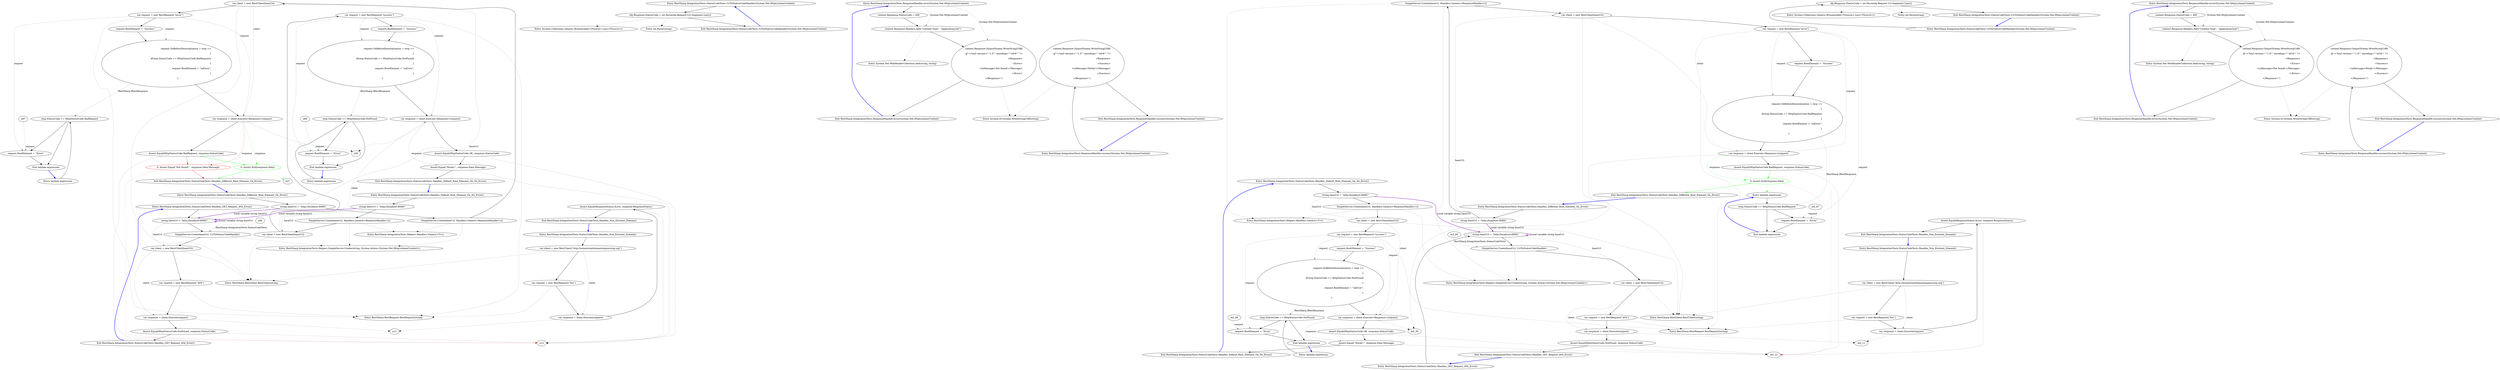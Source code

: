 digraph  {
n0 [label="Entry RestSharp.IntegrationTests.StatusCodeTests.Handles_GET_Request_404_Error()", span="10-10"];
n1 [label="string baseUrl = ''http://localhost:8080/''", span="12-12"];
n2 [label="SimpleServer.Create(baseUrl, UrlToStatusCodeHandler)", span="13-13"];
n3 [label="var client = new RestClient(baseUrl)", span="15-15"];
n8 [label="Entry RestSharp.IntegrationTests.Helpers.SimpleServer.Create(string, System.Action<System.Net.HttpListenerContext>)", span="12-12"];
n4 [label="var request = new RestRequest(''404'')", span="16-16"];
n5 [label="var response = client.Execute(request)", span="17-17"];
n9 [label="Entry RestSharp.RestClient.RestClient(string)", span="66-66"];
n10 [label="Entry RestSharp.RestRequest.RestRequest(string)", span="80-80"];
n6 [label="Assert.Equal(HttpStatusCode.NotFound, response.StatusCode)", span="19-19"];
n7 [label="Exit RestSharp.IntegrationTests.StatusCodeTests.Handles_GET_Request_404_Error()", span="10-10"];
n13 [label="Entry RestSharp.IntegrationTests.StatusCodeTests.UrlToStatusCodeHandler(System.Net.HttpListenerContext)", span="23-23"];
n14 [label="obj.Response.StatusCode = int.Parse(obj.Request.Url.Segments.Last())", span="25-25"];
n15 [label="Exit RestSharp.IntegrationTests.StatusCodeTests.UrlToStatusCodeHandler(System.Net.HttpListenerContext)", span="23-23"];
n16 [label="Entry System.Collections.Generic.IEnumerable<TSource>.Last<TSource>()", span="0-0"];
n17 [label="Entry int.Parse(string)", span="0-0"];
n18 [label="Entry RestSharp.IntegrationTests.StatusCodeTests.Handles_Non_Existent_Domain()", span="33-33"];
n19 [label="var client = new RestClient(''http://nonexistantdomainimguessing.org'')", span="35-35"];
n20 [label="var request = new RestRequest(''foo'')", span="36-36"];
n21 [label="var response = client.Execute(request)", span="37-37"];
n22 [label="Assert.Equal(ResponseStatus.Error, response.ResponseStatus)", span="38-38"];
n23 [label="Exit RestSharp.IntegrationTests.StatusCodeTests.Handles_Non_Existent_Domain()", span="33-33"];
n24 [label="Entry RestSharp.IntegrationTests.StatusCodeTests.Handles_Different_Root_Element_On_Error()", span="42-42"];
n25 [label="string baseUrl = ''http://localhost:8080/''", span="44-44"];
n26 [label="SimpleServer.Create(baseUrl, Handlers.Generic<ResponseHandler>())", span="45-45"];
n27 [label="var client = new RestClient(baseUrl)", span="47-47"];
n35 [label="Entry RestSharp.IntegrationTests.Helpers.Handlers.Generic<T>()", span="56-56"];
n28 [label="var request = new RestRequest(''error'')", span="48-48"];
n31 [label="var response = client.Execute<Response>(request)", span="58-58"];
n29 [label="request.RootElement = ''Success''", span="49-49"];
n30 [label="request.OnBeforeDeserialization = resp =>\r\n				{\r\n					if(resp.StatusCode == HttpStatusCode.BadRequest)\r\n					{\r\n						request.RootElement = ''\\nError'';\r\n					}\r\n				}", span="50-56"];
n39 [label="request.RootElement = ''Error''", span="54-54"];
n38 [label="resp.StatusCode == HttpStatusCode.BadRequest", span="52-52"];
n32 [label="Assert.Equal(HttpStatusCode.BadRequest, response.StatusCode)", span="60-60"];
n33 [color=red, community=0, label="0: Assert.Equal(''Not found!'', response.Data.Message)", span="61-61"];
d33 [color=green, community=0, label="0: Assert.Null(response.Data)", span="61-61"];
n34 [label="Exit RestSharp.IntegrationTests.StatusCodeTests.Handles_Different_Root_Element_On_Error()", span="42-42"];
n37 [label="Entry lambda expression", span="50-56"];
n40 [label="Exit lambda expression", span="50-56"];
n41 [label="Entry RestSharp.IntegrationTests.StatusCodeTests.Handles_Default_Root_Element_On_No_Error()", span="66-66"];
n42 [label="string baseUrl = ''http://localhost:8080/''", span="68-68"];
n43 [label="SimpleServer.Create(baseUrl, Handlers.Generic<ResponseHandler>())", span="69-69"];
n44 [label="var client = new RestClient(baseUrl)", span="71-71"];
n45 [label="var request = new RestRequest(''success'')", span="72-72"];
n48 [label="var response = client.Execute<Response>(request)", span="82-82"];
n46 [label="request.RootElement = ''Success''", span="73-73"];
n47 [label="request.OnBeforeDeserialization = resp =>\r\n				{\r\n					if(resp.StatusCode == HttpStatusCode.NotFound)\r\n					{\r\n						request.RootElement = ''\\nError'';\r\n					}\r\n				}", span="74-80"];
n54 [label="request.RootElement = ''Error''", span="78-78"];
n53 [label="resp.StatusCode == HttpStatusCode.NotFound", span="76-76"];
n49 [label="Assert.Equal(HttpStatusCode.OK, response.StatusCode)", span="84-84"];
n50 [label="Assert.Equal(''Works!'', response.Data.Message)", span="85-85"];
n51 [label="Exit RestSharp.IntegrationTests.StatusCodeTests.Handles_Default_Root_Element_On_No_Error()", span="66-66"];
n52 [label="Entry lambda expression", span="74-80"];
n55 [label="Exit lambda expression", span="74-80"];
n56 [label="Entry RestSharp.IntegrationTests.ResponseHandler.error(System.Net.HttpListenerContext)", span="92-92"];
n57 [label="context.Response.StatusCode = 400", span="94-94"];
n58 [label="context.Response.Headers.Add(''Content-Type'', ''application/xml'')", span="95-95"];
n59 [label="context.Response.OutputStream.WriteStringUtf8(\r\n@''<?xml version=''''1.0'''' encoding=''''utf-8'''' ?>\r\n<Response>\r\n	<Error>\r\n		<\\nMessage>Not found!</Message>\r\n	</Error>\r\n</Response>'')", span="96-102"];
n61 [label="Entry System.Net.WebHeaderCollection.Add(string, string)", span="0-0"];
n60 [label="Exit RestSharp.IntegrationTests.ResponseHandler.error(System.Net.HttpListenerContext)", span="92-92"];
n62 [label="Entry System.IO.Stream.WriteStringUtf8(string)", span="7-7"];
n63 [label="Entry RestSharp.IntegrationTests.ResponseHandler.success(System.Net.HttpListenerContext)", span="104-104"];
n64 [label="context.Response.OutputStream.WriteStringUtf8(\r\n@''<?xml version=''''1.0'''' encoding=''''utf-8'''' ?>\r\n<Response>\r\n	<Success>\r\n		<\\nMessage>Works!</Message>\r\n	</Success>\r\n</Response>'')", span="106-112"];
n65 [label="Exit RestSharp.IntegrationTests.ResponseHandler.success(System.Net.HttpListenerContext)", span="104-104"];
m0_41 [cluster="RestSharp.IntegrationTests.StatusCodeTests.Handles_Default_Root_Element_On_No_Error()", file="StatusCodeTests.cs", label="Entry RestSharp.IntegrationTests.StatusCodeTests.Handles_Default_Root_Element_On_No_Error()", span="66-66"];
m0_42 [cluster="RestSharp.IntegrationTests.StatusCodeTests.Handles_Default_Root_Element_On_No_Error()", file="StatusCodeTests.cs", label="string baseUrl = ''http://localhost:8080/''", span="68-68"];
m0_43 [cluster="RestSharp.IntegrationTests.StatusCodeTests.Handles_Default_Root_Element_On_No_Error()", file="StatusCodeTests.cs", label="SimpleServer.Create(baseUrl, Handlers.Generic<ResponseHandler>())", span="69-69"];
m0_44 [cluster="RestSharp.IntegrationTests.StatusCodeTests.Handles_Default_Root_Element_On_No_Error()", file="StatusCodeTests.cs", label="var client = new RestClient(baseUrl)", span="71-71"];
m0_45 [cluster="RestSharp.IntegrationTests.StatusCodeTests.Handles_Default_Root_Element_On_No_Error()", file="StatusCodeTests.cs", label="var request = new RestRequest(''success'')", span="72-72"];
m0_48 [cluster="RestSharp.IntegrationTests.StatusCodeTests.Handles_Default_Root_Element_On_No_Error()", file="StatusCodeTests.cs", label="var response = client.Execute<Response>(request)", span="82-82"];
m0_46 [cluster="RestSharp.IntegrationTests.StatusCodeTests.Handles_Default_Root_Element_On_No_Error()", file="StatusCodeTests.cs", label="request.RootElement = ''Success''", span="73-73"];
m0_47 [cluster="RestSharp.IntegrationTests.StatusCodeTests.Handles_Default_Root_Element_On_No_Error()", file="StatusCodeTests.cs", label="request.OnBeforeDeserialization = resp =>\r\n				{\r\n					if(resp.StatusCode == HttpStatusCode.NotFound)\r\n					{\r\n						request.RootElement = ''\\nError'';\r\n					}\r\n				}", span="74-80"];
m0_49 [cluster="RestSharp.IntegrationTests.StatusCodeTests.Handles_Default_Root_Element_On_No_Error()", file="StatusCodeTests.cs", label="Assert.Equal(HttpStatusCode.OK, response.StatusCode)", span="84-84"];
m0_50 [cluster="RestSharp.IntegrationTests.StatusCodeTests.Handles_Default_Root_Element_On_No_Error()", file="StatusCodeTests.cs", label="Assert.Equal(''Works!'', response.Data.Message)", span="85-85"];
m0_51 [cluster="RestSharp.IntegrationTests.StatusCodeTests.Handles_Default_Root_Element_On_No_Error()", file="StatusCodeTests.cs", label="Exit RestSharp.IntegrationTests.StatusCodeTests.Handles_Default_Root_Element_On_No_Error()", span="66-66"];
m0_16 [cluster="System.Collections.Generic.IEnumerable<TSource>.Last<TSource>()", file="StatusCodeTests.cs", label="Entry System.Collections.Generic.IEnumerable<TSource>.Last<TSource>()", span="0-0"];
m0_17 [cluster="int.Parse(string)", file="StatusCodeTests.cs", label="Entry int.Parse(string)", span="0-0"];
m0_35 [cluster="RestSharp.IntegrationTests.Helpers.Handlers.Generic<T>()", file="StatusCodeTests.cs", label="Entry RestSharp.IntegrationTests.Helpers.Handlers.Generic<T>()", span="56-56"];
m0_8 [cluster="RestSharp.IntegrationTests.Helpers.SimpleServer.Create(string, System.Action<System.Net.HttpListenerContext>)", file="StatusCodeTests.cs", label="Entry RestSharp.IntegrationTests.Helpers.SimpleServer.Create(string, System.Action<System.Net.HttpListenerContext>)", span="12-12"];
m0_18 [cluster="RestSharp.IntegrationTests.StatusCodeTests.Handles_Non_Existent_Domain()", file="StatusCodeTests.cs", label="Entry RestSharp.IntegrationTests.StatusCodeTests.Handles_Non_Existent_Domain()", span="33-33"];
m0_19 [cluster="RestSharp.IntegrationTests.StatusCodeTests.Handles_Non_Existent_Domain()", file="StatusCodeTests.cs", label="var client = new RestClient(''http://nonexistantdomainimguessing.org'')", span="35-35"];
m0_20 [cluster="RestSharp.IntegrationTests.StatusCodeTests.Handles_Non_Existent_Domain()", file="StatusCodeTests.cs", label="var request = new RestRequest(''foo'')", span="36-36"];
m0_21 [cluster="RestSharp.IntegrationTests.StatusCodeTests.Handles_Non_Existent_Domain()", file="StatusCodeTests.cs", label="var response = client.Execute(request)", span="37-37"];
m0_22 [cluster="RestSharp.IntegrationTests.StatusCodeTests.Handles_Non_Existent_Domain()", file="StatusCodeTests.cs", label="Assert.Equal(ResponseStatus.Error, response.ResponseStatus)", span="38-38"];
m0_23 [cluster="RestSharp.IntegrationTests.StatusCodeTests.Handles_Non_Existent_Domain()", file="StatusCodeTests.cs", label="Exit RestSharp.IntegrationTests.StatusCodeTests.Handles_Non_Existent_Domain()", span="33-33"];
m0_24 [cluster="RestSharp.IntegrationTests.StatusCodeTests.Handles_Different_Root_Element_On_Error()", file="StatusCodeTests.cs", label="Entry RestSharp.IntegrationTests.StatusCodeTests.Handles_Different_Root_Element_On_Error()", span="42-42"];
m0_25 [cluster="RestSharp.IntegrationTests.StatusCodeTests.Handles_Different_Root_Element_On_Error()", file="StatusCodeTests.cs", label="string baseUrl = ''http://localhost:8080/''", span="44-44"];
m0_26 [cluster="RestSharp.IntegrationTests.StatusCodeTests.Handles_Different_Root_Element_On_Error()", file="StatusCodeTests.cs", label="SimpleServer.Create(baseUrl, Handlers.Generic<ResponseHandler>())", span="45-45"];
m0_27 [cluster="RestSharp.IntegrationTests.StatusCodeTests.Handles_Different_Root_Element_On_Error()", file="StatusCodeTests.cs", label="var client = new RestClient(baseUrl)", span="47-47"];
m0_28 [cluster="RestSharp.IntegrationTests.StatusCodeTests.Handles_Different_Root_Element_On_Error()", file="StatusCodeTests.cs", label="var request = new RestRequest(''error'')", span="48-48"];
m0_31 [cluster="RestSharp.IntegrationTests.StatusCodeTests.Handles_Different_Root_Element_On_Error()", file="StatusCodeTests.cs", label="var response = client.Execute<Response>(request)", span="58-58"];
m0_29 [cluster="RestSharp.IntegrationTests.StatusCodeTests.Handles_Different_Root_Element_On_Error()", file="StatusCodeTests.cs", label="request.RootElement = ''Success''", span="49-49"];
m0_30 [cluster="RestSharp.IntegrationTests.StatusCodeTests.Handles_Different_Root_Element_On_Error()", file="StatusCodeTests.cs", label="request.OnBeforeDeserialization = resp =>\r\n				{\r\n					if(resp.StatusCode == HttpStatusCode.BadRequest)\r\n					{\r\n						request.RootElement = ''\\nError'';\r\n					}\r\n				}", span="50-56"];
m0_32 [cluster="RestSharp.IntegrationTests.StatusCodeTests.Handles_Different_Root_Element_On_Error()", file="StatusCodeTests.cs", label="Assert.Equal(HttpStatusCode.BadRequest, response.StatusCode)", span="60-60"];
m0_33 [cluster="RestSharp.IntegrationTests.StatusCodeTests.Handles_Different_Root_Element_On_Error()", color=green, community=0, file="StatusCodeTests.cs", label="0: Assert.Null(response.Data)", span="61-61"];
m0_34 [cluster="RestSharp.IntegrationTests.StatusCodeTests.Handles_Different_Root_Element_On_Error()", file="StatusCodeTests.cs", label="Exit RestSharp.IntegrationTests.StatusCodeTests.Handles_Different_Root_Element_On_Error()", span="42-42"];
m0_56 [cluster="RestSharp.IntegrationTests.ResponseHandler.error(System.Net.HttpListenerContext)", file="StatusCodeTests.cs", label="Entry RestSharp.IntegrationTests.ResponseHandler.error(System.Net.HttpListenerContext)", span="92-92"];
m0_57 [cluster="RestSharp.IntegrationTests.ResponseHandler.error(System.Net.HttpListenerContext)", file="StatusCodeTests.cs", label="context.Response.StatusCode = 400", span="94-94"];
m0_58 [cluster="RestSharp.IntegrationTests.ResponseHandler.error(System.Net.HttpListenerContext)", file="StatusCodeTests.cs", label="context.Response.Headers.Add(''Content-Type'', ''application/xml'')", span="95-95"];
m0_59 [cluster="RestSharp.IntegrationTests.ResponseHandler.error(System.Net.HttpListenerContext)", file="StatusCodeTests.cs", label="context.Response.OutputStream.WriteStringUtf8(\r\n@''<?xml version=''''1.0'''' encoding=''''utf-8'''' ?>\r\n<Response>\r\n	<Error>\r\n		<\\nMessage>Not found!</Message>\r\n	</Error>\r\n</Response>'')", span="96-102"];
m0_60 [cluster="RestSharp.IntegrationTests.ResponseHandler.error(System.Net.HttpListenerContext)", file="StatusCodeTests.cs", label="Exit RestSharp.IntegrationTests.ResponseHandler.error(System.Net.HttpListenerContext)", span="92-92"];
m0_62 [cluster="System.IO.Stream.WriteStringUtf8(string)", file="StatusCodeTests.cs", label="Entry System.IO.Stream.WriteStringUtf8(string)", span="7-7"];
m0_10 [cluster="RestSharp.RestRequest.RestRequest(string)", file="StatusCodeTests.cs", label="Entry RestSharp.RestRequest.RestRequest(string)", span="80-80"];
m0_61 [cluster="System.Net.WebHeaderCollection.Add(string, string)", file="StatusCodeTests.cs", label="Entry System.Net.WebHeaderCollection.Add(string, string)", span="0-0"];
m0_0 [cluster="RestSharp.IntegrationTests.StatusCodeTests.Handles_GET_Request_404_Error()", file="StatusCodeTests.cs", label="Entry RestSharp.IntegrationTests.StatusCodeTests.Handles_GET_Request_404_Error()", span="10-10"];
m0_1 [cluster="RestSharp.IntegrationTests.StatusCodeTests.Handles_GET_Request_404_Error()", file="StatusCodeTests.cs", label="string baseUrl = ''http://localhost:8080/''", span="12-12"];
m0_2 [cluster="RestSharp.IntegrationTests.StatusCodeTests.Handles_GET_Request_404_Error()", file="StatusCodeTests.cs", label="SimpleServer.Create(baseUrl, UrlToStatusCodeHandler)", span="13-13"];
m0_3 [cluster="RestSharp.IntegrationTests.StatusCodeTests.Handles_GET_Request_404_Error()", file="StatusCodeTests.cs", label="var client = new RestClient(baseUrl)", span="15-15"];
m0_4 [cluster="RestSharp.IntegrationTests.StatusCodeTests.Handles_GET_Request_404_Error()", file="StatusCodeTests.cs", label="var request = new RestRequest(''404'')", span="16-16"];
m0_5 [cluster="RestSharp.IntegrationTests.StatusCodeTests.Handles_GET_Request_404_Error()", file="StatusCodeTests.cs", label="var response = client.Execute(request)", span="17-17"];
m0_6 [cluster="RestSharp.IntegrationTests.StatusCodeTests.Handles_GET_Request_404_Error()", file="StatusCodeTests.cs", label="Assert.Equal(HttpStatusCode.NotFound, response.StatusCode)", span="19-19"];
m0_7 [cluster="RestSharp.IntegrationTests.StatusCodeTests.Handles_GET_Request_404_Error()", file="StatusCodeTests.cs", label="Exit RestSharp.IntegrationTests.StatusCodeTests.Handles_GET_Request_404_Error()", span="10-10"];
m0_63 [cluster="RestSharp.IntegrationTests.ResponseHandler.success(System.Net.HttpListenerContext)", file="StatusCodeTests.cs", label="Entry RestSharp.IntegrationTests.ResponseHandler.success(System.Net.HttpListenerContext)", span="104-104"];
m0_64 [cluster="RestSharp.IntegrationTests.ResponseHandler.success(System.Net.HttpListenerContext)", file="StatusCodeTests.cs", label="context.Response.OutputStream.WriteStringUtf8(\r\n@''<?xml version=''''1.0'''' encoding=''''utf-8'''' ?>\r\n<Response>\r\n	<Success>\r\n		<\\nMessage>Works!</Message>\r\n	</Success>\r\n</Response>'')", span="106-112"];
m0_65 [cluster="RestSharp.IntegrationTests.ResponseHandler.success(System.Net.HttpListenerContext)", file="StatusCodeTests.cs", label="Exit RestSharp.IntegrationTests.ResponseHandler.success(System.Net.HttpListenerContext)", span="104-104"];
m0_13 [cluster="RestSharp.IntegrationTests.StatusCodeTests.UrlToStatusCodeHandler(System.Net.HttpListenerContext)", file="StatusCodeTests.cs", label="Entry RestSharp.IntegrationTests.StatusCodeTests.UrlToStatusCodeHandler(System.Net.HttpListenerContext)", span="23-23"];
m0_14 [cluster="RestSharp.IntegrationTests.StatusCodeTests.UrlToStatusCodeHandler(System.Net.HttpListenerContext)", file="StatusCodeTests.cs", label="obj.Response.StatusCode = int.Parse(obj.Request.Url.Segments.Last())", span="25-25"];
m0_15 [cluster="RestSharp.IntegrationTests.StatusCodeTests.UrlToStatusCodeHandler(System.Net.HttpListenerContext)", file="StatusCodeTests.cs", label="Exit RestSharp.IntegrationTests.StatusCodeTests.UrlToStatusCodeHandler(System.Net.HttpListenerContext)", span="23-23"];
m0_52 [cluster="lambda expression", file="StatusCodeTests.cs", label="Entry lambda expression", span="74-80"];
m0_39 [cluster="lambda expression", file="StatusCodeTests.cs", label="request.RootElement = ''Error''", span="54-54"];
m0_38 [cluster="lambda expression", file="StatusCodeTests.cs", label="resp.StatusCode == HttpStatusCode.BadRequest", span="52-52"];
m0_37 [cluster="lambda expression", file="StatusCodeTests.cs", label="Entry lambda expression", span="50-56"];
m0_40 [cluster="lambda expression", file="StatusCodeTests.cs", label="Exit lambda expression", span="50-56"];
m0_54 [cluster="lambda expression", file="StatusCodeTests.cs", label="request.RootElement = ''Error''", span="78-78"];
m0_53 [cluster="lambda expression", file="StatusCodeTests.cs", label="resp.StatusCode == HttpStatusCode.NotFound", span="76-76"];
m0_55 [cluster="lambda expression", file="StatusCodeTests.cs", label="Exit lambda expression", span="74-80"];
m0_9 [cluster="RestSharp.RestClient.RestClient(string)", file="StatusCodeTests.cs", label="Entry RestSharp.RestClient.RestClient(string)", span="66-66"];
n11;
n12;
n36;
d37;
m0_36;
m0_12;
m0_11;
n66;
n67;
n68;
m0_66;
m0_67;
m0_68;
n0 -> n1  [key=0, style=solid];
n1 -> n1  [color=darkorchid, key=3, label="Local variable string baseUrl", style=bold];
n1 -> n2  [key=0, style=solid];
n1 -> n3  [color=darkseagreen4, key=1, label=baseUrl, style=dashed];
n2 -> n3  [key=0, style=solid];
n2 -> n8  [key=2, style=dotted];
n3 -> n4  [key=0, style=solid];
n3 -> n5  [color=darkseagreen4, key=1, label=client, style=dashed];
n3 -> n9  [key=2, style=dotted];
n4 -> n5  [key=0, style=solid];
n4 -> n10  [key=2, style=dotted];
n5 -> n6  [key=0, style=solid];
n5 -> n11  [key=2, style=dotted];
n6 -> n7  [key=0, style=solid];
n6 -> n12  [key=2, style=dotted];
n7 -> n0  [color=blue, key=0, style=bold];
n13 -> n14  [key=0, style=solid];
n14 -> n15  [key=0, style=solid];
n14 -> n16  [key=2, style=dotted];
n14 -> n17  [key=2, style=dotted];
n15 -> n13  [color=blue, key=0, style=bold];
n18 -> n19  [key=0, style=solid];
n19 -> n9  [key=2, style=dotted];
n19 -> n20  [key=0, style=solid];
n19 -> n21  [color=darkseagreen4, key=1, label=client, style=dashed];
n20 -> n10  [key=2, style=dotted];
n20 -> n21  [key=0, style=solid];
n21 -> n11  [key=2, style=dotted];
n21 -> n22  [key=0, style=solid];
n22 -> n12  [key=2, style=dotted];
n22 -> n23  [key=0, style=solid];
n23 -> n18  [color=blue, key=0, style=bold];
n24 -> n25  [key=0, style=solid];
n25 -> n1  [color=darkorchid, key=3, label="Local variable string baseUrl", style=bold];
n25 -> n26  [key=0, style=solid];
n25 -> n27  [color=darkseagreen4, key=1, label=baseUrl, style=dashed];
n26 -> n8  [key=2, style=dotted];
n26 -> n27  [key=0, style=solid];
n26 -> n35  [key=2, style=dotted];
n27 -> n9  [key=2, style=dotted];
n27 -> n28  [key=0, style=solid];
n27 -> n31  [color=darkseagreen4, key=1, label=client, style=dashed];
n28 -> n10  [key=2, style=dotted];
n28 -> n29  [key=0, style=solid];
n28 -> n30  [color=darkseagreen4, key=1, label=request, style=dashed];
n28 -> n31  [color=darkseagreen4, key=1, label=request, style=dashed];
n28 -> n39  [color=darkseagreen4, key=1, label=request, style=dashed];
n31 -> n32  [key=0, style=solid];
n31 -> n33  [color=red, key=1, label=response, style=dashed];
n31 -> d33  [color=green, key=1, label=response, style=dashed];
n31 -> n36  [key=2, style=dotted];
n29 -> n30  [key=0, style=solid];
n30 -> n31  [key=0, style=solid];
n30 -> n38  [color=darkseagreen4, key=1, label="RestSharp.IRestResponse", style=dashed];
n39 -> n40  [key=0, style=solid];
n38 -> n39  [key=0, style=solid];
n38 -> n40  [key=0, style=solid];
n32 -> n12  [key=2, style=dotted];
n32 -> n33  [color=red, key=0, style=solid];
n32 -> d33  [color=green, key=0, style=solid];
n33 -> n12  [color=red, key=2, style=dotted];
n33 -> n34  [color=red, key=0, style=solid];
d33 -> n34  [color=green, key=0, style=solid];
d33 -> d37  [color=green, key=2, style=dotted];
n34 -> n24  [color=blue, key=0, style=bold];
n37 -> n38  [key=0, style=solid];
n40 -> n37  [color=blue, key=0, style=bold];
n41 -> n42  [key=0, style=solid];
n42 -> n1  [color=darkorchid, key=3, label="Local variable string baseUrl", style=bold];
n42 -> n43  [key=0, style=solid];
n42 -> n44  [color=darkseagreen4, key=1, label=baseUrl, style=dashed];
n43 -> n8  [key=2, style=dotted];
n43 -> n35  [key=2, style=dotted];
n43 -> n44  [key=0, style=solid];
n44 -> n9  [key=2, style=dotted];
n44 -> n45  [key=0, style=solid];
n44 -> n48  [color=darkseagreen4, key=1, label=client, style=dashed];
n45 -> n10  [key=2, style=dotted];
n45 -> n46  [key=0, style=solid];
n45 -> n47  [color=darkseagreen4, key=1, label=request, style=dashed];
n45 -> n48  [color=darkseagreen4, key=1, label=request, style=dashed];
n45 -> n54  [color=darkseagreen4, key=1, label=request, style=dashed];
n48 -> n36  [key=2, style=dotted];
n48 -> n49  [key=0, style=solid];
n48 -> n50  [color=darkseagreen4, key=1, label=response, style=dashed];
n46 -> n47  [key=0, style=solid];
n47 -> n48  [key=0, style=solid];
n47 -> n53  [color=darkseagreen4, key=1, label="RestSharp.IRestResponse", style=dashed];
n54 -> n55  [key=0, style=solid];
n53 -> n54  [key=0, style=solid];
n53 -> n55  [key=0, style=solid];
n49 -> n12  [key=2, style=dotted];
n49 -> n50  [key=0, style=solid];
n50 -> n12  [key=2, style=dotted];
n50 -> n51  [key=0, style=solid];
n51 -> n41  [color=blue, key=0, style=bold];
n52 -> n53  [key=0, style=solid];
n55 -> n52  [color=blue, key=0, style=bold];
n56 -> n57  [key=0, style=solid];
n56 -> n58  [color=darkseagreen4, key=1, label="System.Net.HttpListenerContext", style=dashed];
n56 -> n59  [color=darkseagreen4, key=1, label="System.Net.HttpListenerContext", style=dashed];
n57 -> n58  [key=0, style=solid];
n58 -> n59  [key=0, style=solid];
n58 -> n61  [key=2, style=dotted];
n59 -> n60  [key=0, style=solid];
n59 -> n62  [key=2, style=dotted];
n60 -> n56  [color=blue, key=0, style=bold];
n63 -> n64  [key=0, style=solid];
n64 -> n62  [key=2, style=dotted];
n64 -> n65  [key=0, style=solid];
n65 -> n63  [color=blue, key=0, style=bold];
m0_41 -> m0_42  [key=0, style=solid];
m0_42 -> m0_1  [color=darkorchid, key=3, label="Local variable string baseUrl", style=bold];
m0_42 -> m0_43  [key=0, style=solid];
m0_42 -> m0_44  [color=darkseagreen4, key=1, label=baseUrl, style=dashed];
m0_43 -> m0_8  [key=2, style=dotted];
m0_43 -> m0_35  [key=2, style=dotted];
m0_43 -> m0_44  [key=0, style=solid];
m0_44 -> m0_9  [key=2, style=dotted];
m0_44 -> m0_45  [key=0, style=solid];
m0_44 -> m0_48  [color=darkseagreen4, key=1, label=client, style=dashed];
m0_45 -> m0_10  [key=2, style=dotted];
m0_45 -> m0_46  [key=0, style=solid];
m0_45 -> m0_47  [color=darkseagreen4, key=1, label=request, style=dashed];
m0_45 -> m0_48  [color=darkseagreen4, key=1, label=request, style=dashed];
m0_45 -> m0_54  [color=darkseagreen4, key=1, label=request, style=dashed];
m0_48 -> m0_36  [key=2, style=dotted];
m0_48 -> m0_49  [key=0, style=solid];
m0_48 -> m0_50  [color=darkseagreen4, key=1, label=response, style=dashed];
m0_46 -> m0_47  [key=0, style=solid];
m0_47 -> m0_48  [key=0, style=solid];
m0_47 -> m0_53  [color=darkseagreen4, key=1, label="RestSharp.IRestResponse", style=dashed];
m0_49 -> m0_12  [key=2, style=dotted];
m0_49 -> m0_50  [key=0, style=solid];
m0_50 -> m0_12  [key=2, style=dotted];
m0_50 -> m0_51  [key=0, style=solid];
m0_51 -> m0_41  [color=blue, key=0, style=bold];
m0_18 -> m0_19  [key=0, style=solid];
m0_19 -> m0_9  [key=2, style=dotted];
m0_19 -> m0_20  [key=0, style=solid];
m0_19 -> m0_21  [color=darkseagreen4, key=1, label=client, style=dashed];
m0_20 -> m0_10  [key=2, style=dotted];
m0_20 -> m0_21  [key=0, style=solid];
m0_21 -> m0_11  [key=2, style=dotted];
m0_21 -> m0_22  [key=0, style=solid];
m0_22 -> m0_12  [key=2, style=dotted];
m0_22 -> m0_23  [key=0, style=solid];
m0_23 -> m0_18  [color=blue, key=0, style=bold];
m0_24 -> m0_25  [key=0, style=solid];
m0_25 -> m0_1  [color=darkorchid, key=3, label="Local variable string baseUrl", style=bold];
m0_25 -> m0_26  [key=0, style=solid];
m0_25 -> m0_27  [color=darkseagreen4, key=1, label=baseUrl, style=dashed];
m0_26 -> m0_8  [key=2, style=dotted];
m0_26 -> m0_27  [key=0, style=solid];
m0_26 -> m0_35  [key=2, style=dotted];
m0_27 -> m0_9  [key=2, style=dotted];
m0_27 -> m0_28  [key=0, style=solid];
m0_27 -> m0_31  [color=darkseagreen4, key=1, label=client, style=dashed];
m0_28 -> m0_10  [key=2, style=dotted];
m0_28 -> m0_29  [key=0, style=solid];
m0_28 -> m0_30  [color=darkseagreen4, key=1, label=request, style=dashed];
m0_28 -> m0_31  [color=darkseagreen4, key=1, label=request, style=dashed];
m0_28 -> m0_39  [color=darkseagreen4, key=1, label=request, style=dashed];
m0_31 -> m0_32  [key=0, style=solid];
m0_31 -> m0_33  [color=green, key=1, label=response, style=dashed];
m0_31 -> m0_36  [key=2, style=dotted];
m0_29 -> m0_30  [key=0, style=solid];
m0_30 -> m0_31  [key=0, style=solid];
m0_30 -> m0_38  [color=darkseagreen4, key=1, label="RestSharp.IRestResponse", style=dashed];
m0_32 -> m0_12  [key=2, style=dotted];
m0_32 -> m0_33  [color=green, key=0, style=solid];
m0_33 -> m0_12  [color=red, key=2, style=dotted];
m0_33 -> m0_34  [color=green, key=0, style=solid];
m0_33 -> m0_37  [color=green, key=2, style=dotted];
m0_34 -> m0_24  [color=blue, key=0, style=bold];
m0_56 -> m0_57  [key=0, style=solid];
m0_56 -> m0_58  [color=darkseagreen4, key=1, label="System.Net.HttpListenerContext", style=dashed];
m0_56 -> m0_59  [color=darkseagreen4, key=1, label="System.Net.HttpListenerContext", style=dashed];
m0_57 -> m0_58  [key=0, style=solid];
m0_58 -> m0_59  [key=0, style=solid];
m0_58 -> m0_61  [key=2, style=dotted];
m0_59 -> m0_60  [key=0, style=solid];
m0_59 -> m0_62  [key=2, style=dotted];
m0_60 -> m0_56  [color=blue, key=0, style=bold];
m0_0 -> m0_1  [key=0, style=solid];
m0_1 -> m0_1  [color=darkorchid, key=3, label="Local variable string baseUrl", style=bold];
m0_1 -> m0_2  [key=0, style=solid];
m0_1 -> m0_3  [color=darkseagreen4, key=1, label=baseUrl, style=dashed];
m0_2 -> m0_3  [key=0, style=solid];
m0_2 -> m0_8  [key=2, style=dotted];
m0_3 -> m0_4  [key=0, style=solid];
m0_3 -> m0_5  [color=darkseagreen4, key=1, label=client, style=dashed];
m0_3 -> m0_9  [key=2, style=dotted];
m0_4 -> m0_5  [key=0, style=solid];
m0_4 -> m0_10  [key=2, style=dotted];
m0_5 -> m0_6  [key=0, style=solid];
m0_5 -> m0_11  [key=2, style=dotted];
m0_6 -> m0_7  [key=0, style=solid];
m0_6 -> m0_12  [key=2, style=dotted];
m0_7 -> m0_0  [color=blue, key=0, style=bold];
m0_63 -> m0_64  [key=0, style=solid];
m0_64 -> m0_62  [key=2, style=dotted];
m0_64 -> m0_65  [key=0, style=solid];
m0_65 -> m0_63  [color=blue, key=0, style=bold];
m0_13 -> m0_14  [key=0, style=solid];
m0_14 -> m0_15  [key=0, style=solid];
m0_14 -> m0_16  [key=2, style=dotted];
m0_14 -> m0_17  [key=2, style=dotted];
m0_15 -> m0_13  [color=blue, key=0, style=bold];
m0_52 -> m0_53  [key=0, style=solid];
m0_39 -> m0_40  [key=0, style=solid];
m0_38 -> m0_39  [key=0, style=solid];
m0_38 -> m0_40  [key=0, style=solid];
m0_37 -> m0_38  [key=0, style=solid];
m0_40 -> m0_37  [color=blue, key=0, style=bold];
m0_54 -> m0_55  [key=0, style=solid];
m0_53 -> m0_54  [key=0, style=solid];
m0_53 -> m0_55  [key=0, style=solid];
m0_55 -> m0_52  [color=blue, key=0, style=bold];
n66 -> n2  [color=darkseagreen4, key=1, label="RestSharp.IntegrationTests.StatusCodeTests", style=dashed];
n67 -> n39  [color=darkseagreen4, key=1, label=request, style=dashed];
n68 -> n54  [color=darkseagreen4, key=1, label=request, style=dashed];
m0_66 -> m0_2  [color=darkseagreen4, key=1, label="RestSharp.IntegrationTests.StatusCodeTests", style=dashed];
m0_67 -> m0_39  [color=darkseagreen4, key=1, label=request, style=dashed];
m0_68 -> m0_54  [color=darkseagreen4, key=1, label=request, style=dashed];
}
